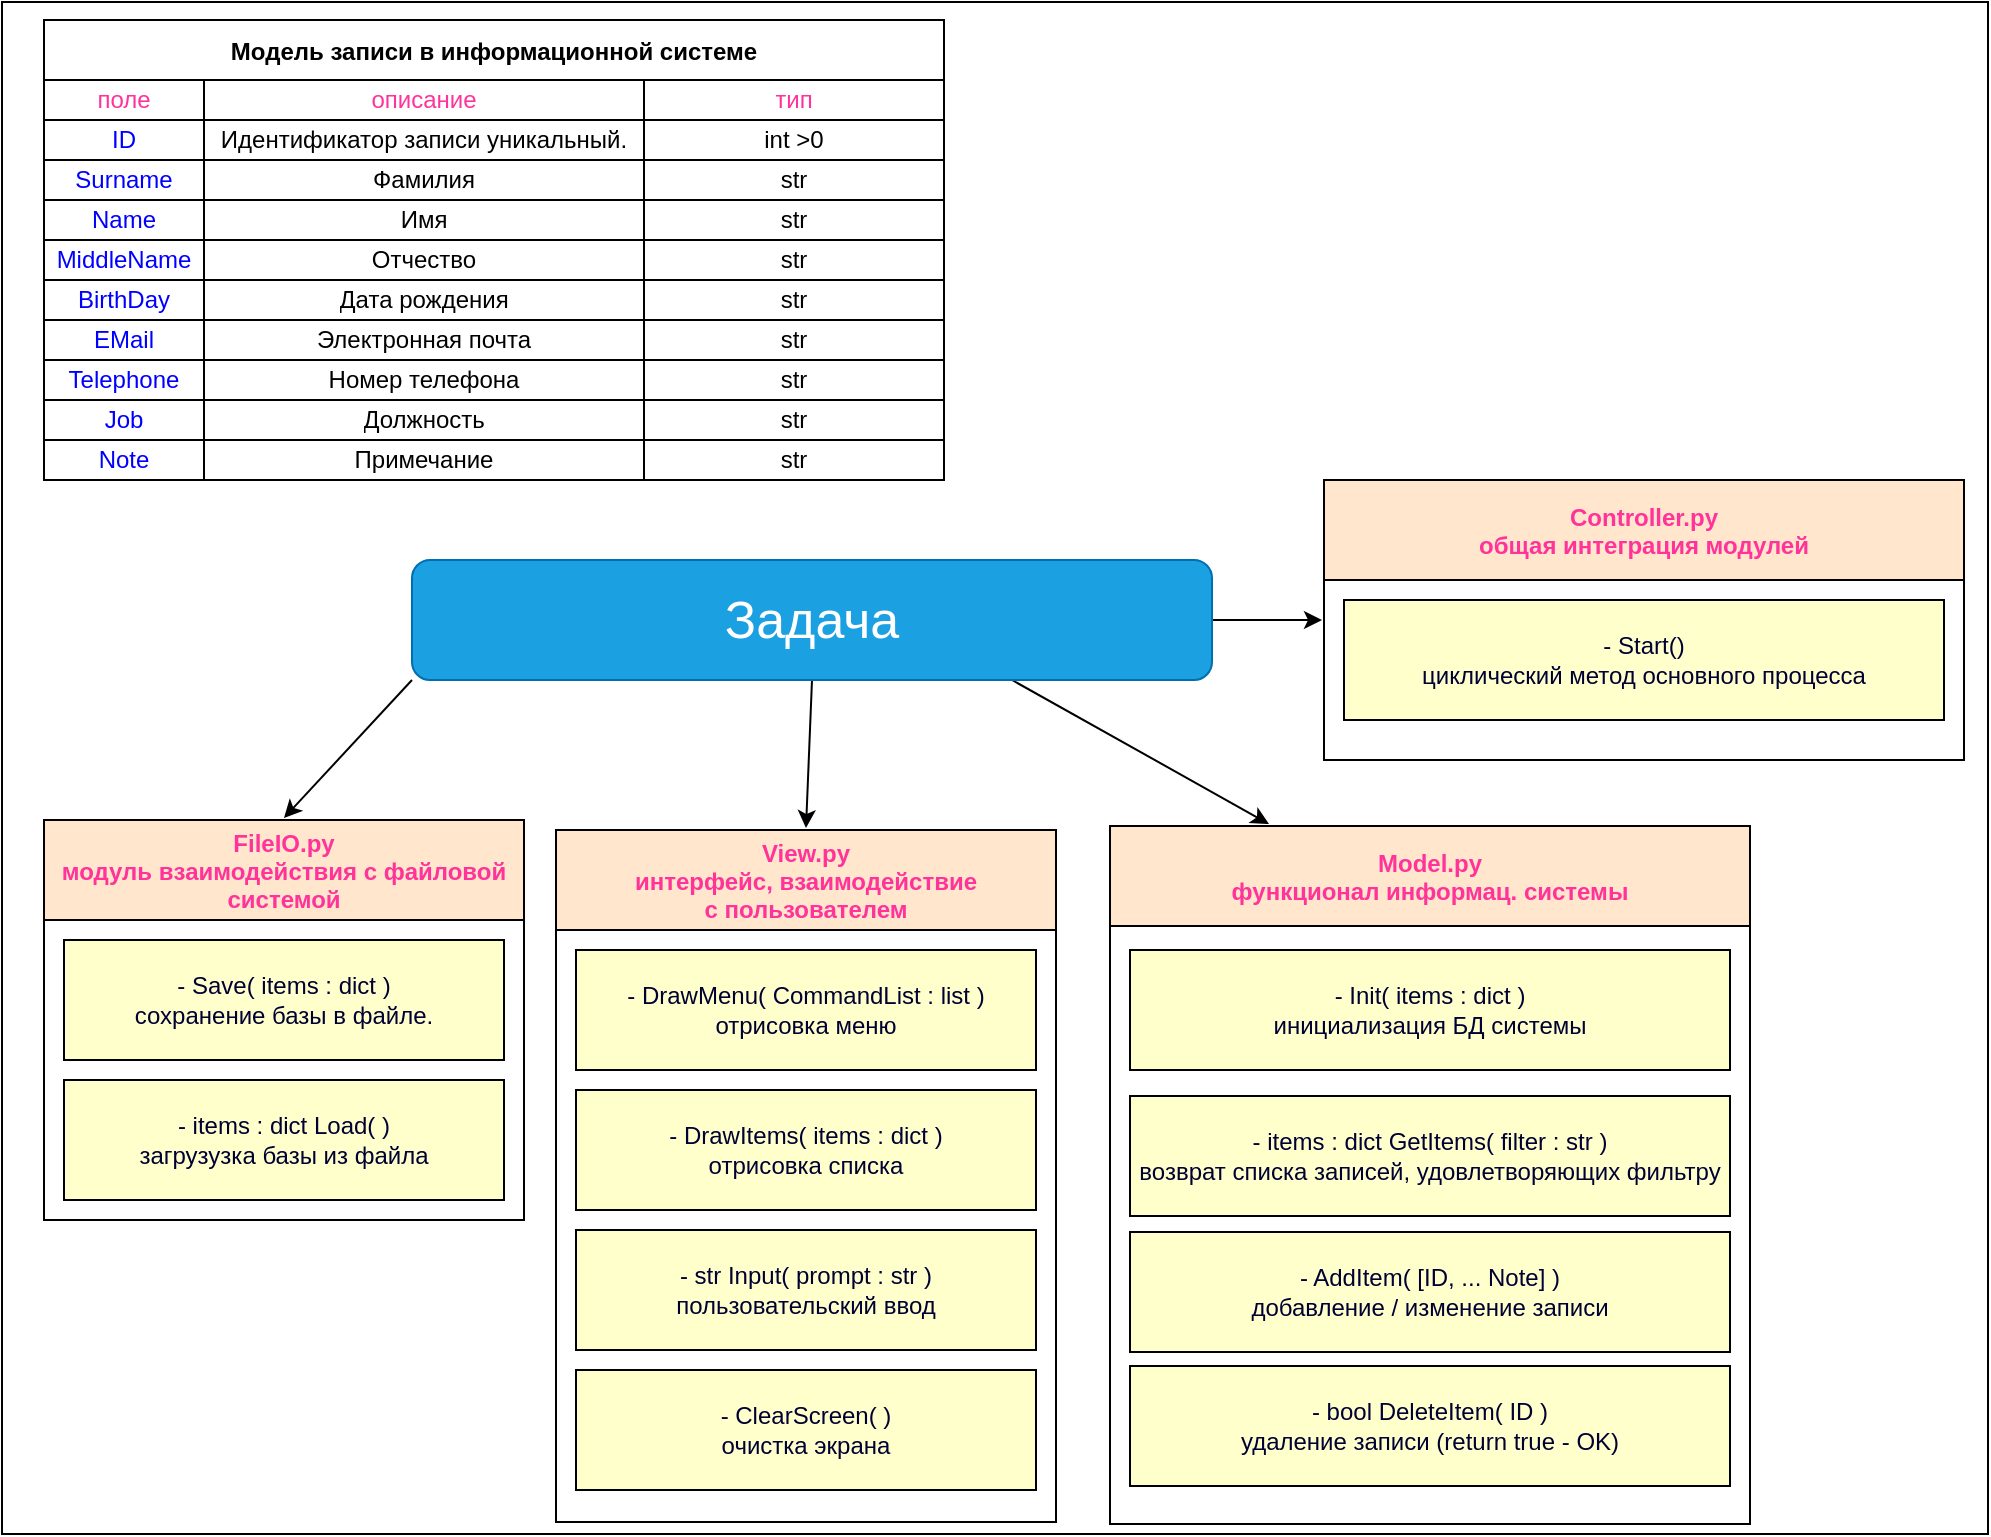 <mxfile>
    <diagram id="d1onOI0jFkcU-A59MVnD" name="Page-1">
        <mxGraphModel dx="375" dy="560" grid="0" gridSize="10" guides="1" tooltips="1" connect="1" arrows="1" fold="1" page="0" pageScale="1" pageWidth="827" pageHeight="1169" background="#FFFFFF" math="0" shadow="0">
            <root>
                <mxCell id="0"/>
                <mxCell id="1" parent="0"/>
                <mxCell id="90" value="" style="rounded=0;shadow=0;glass=0;labelBackgroundColor=none;labelBorderColor=none;sketch=0;fontColor=none;strokeColor=#000000;fillColor=none;noLabel=1;" parent="1" vertex="1">
                    <mxGeometry x="9" y="41" width="993" height="766" as="geometry"/>
                </mxCell>
                <mxCell id="14" value="Модель записи в информационной системе" style="shape=table;startSize=30;container=1;collapsible=0;childLayout=tableLayout;fontStyle=1;align=center;pointerEvents=1;" parent="1" vertex="1">
                    <mxGeometry x="30" y="50" width="450" height="230" as="geometry"/>
                </mxCell>
                <mxCell id="15" value="" style="shape=partialRectangle;html=1;whiteSpace=wrap;collapsible=0;dropTarget=0;pointerEvents=0;fillColor=none;top=0;left=0;bottom=0;right=0;points=[[0,0.5],[1,0.5]];portConstraint=eastwest;fontColor=#33FF33;" parent="14" vertex="1">
                    <mxGeometry y="30" width="450" height="20" as="geometry"/>
                </mxCell>
                <mxCell id="16" value="поле" style="shape=partialRectangle;html=1;whiteSpace=wrap;connectable=0;fillColor=none;top=0;left=0;bottom=0;right=0;overflow=hidden;pointerEvents=1;fontColor=#FF3399;" parent="15" vertex="1">
                    <mxGeometry width="80" height="20" as="geometry">
                        <mxRectangle width="80" height="20" as="alternateBounds"/>
                    </mxGeometry>
                </mxCell>
                <mxCell id="17" value="описание" style="shape=partialRectangle;html=1;whiteSpace=wrap;connectable=0;fillColor=none;top=0;left=0;bottom=0;right=0;overflow=hidden;pointerEvents=1;fontColor=#FF3399;" parent="15" vertex="1">
                    <mxGeometry x="80" width="220" height="20" as="geometry">
                        <mxRectangle width="220" height="20" as="alternateBounds"/>
                    </mxGeometry>
                </mxCell>
                <mxCell id="18" value="тип" style="shape=partialRectangle;html=1;whiteSpace=wrap;connectable=0;fillColor=none;top=0;left=0;bottom=0;right=0;overflow=hidden;pointerEvents=1;fontColor=#FF3399;" parent="15" vertex="1">
                    <mxGeometry x="300" width="150" height="20" as="geometry">
                        <mxRectangle width="150" height="20" as="alternateBounds"/>
                    </mxGeometry>
                </mxCell>
                <mxCell id="19" value="" style="shape=partialRectangle;html=1;whiteSpace=wrap;collapsible=0;dropTarget=0;pointerEvents=0;fillColor=none;top=0;left=0;bottom=0;right=0;points=[[0,0.5],[1,0.5]];portConstraint=eastwest;fontColor=#33FF33;" parent="14" vertex="1">
                    <mxGeometry y="50" width="450" height="20" as="geometry"/>
                </mxCell>
                <mxCell id="20" value="ID" style="shape=partialRectangle;html=1;whiteSpace=wrap;connectable=0;fillColor=none;top=0;left=0;bottom=0;right=0;overflow=hidden;pointerEvents=1;fontColor=#0000FF;" parent="19" vertex="1">
                    <mxGeometry width="80" height="20" as="geometry">
                        <mxRectangle width="80" height="20" as="alternateBounds"/>
                    </mxGeometry>
                </mxCell>
                <mxCell id="21" value="&lt;span style=&quot;text-align: left;&quot;&gt;Идентификатор записи уникальный.&lt;/span&gt;" style="shape=partialRectangle;html=1;whiteSpace=wrap;connectable=0;fillColor=none;top=0;left=0;bottom=0;right=0;overflow=hidden;pointerEvents=1;fontColor=#000000;" parent="19" vertex="1">
                    <mxGeometry x="80" width="220" height="20" as="geometry">
                        <mxRectangle width="220" height="20" as="alternateBounds"/>
                    </mxGeometry>
                </mxCell>
                <mxCell id="22" value="&lt;span style=&quot;text-align: left&quot;&gt;int &amp;gt;0&lt;/span&gt;" style="shape=partialRectangle;html=1;whiteSpace=wrap;connectable=0;fillColor=none;top=0;left=0;bottom=0;right=0;overflow=hidden;pointerEvents=1;fontColor=#000000;" parent="19" vertex="1">
                    <mxGeometry x="300" width="150" height="20" as="geometry">
                        <mxRectangle width="150" height="20" as="alternateBounds"/>
                    </mxGeometry>
                </mxCell>
                <mxCell id="23" value="" style="shape=partialRectangle;html=1;whiteSpace=wrap;collapsible=0;dropTarget=0;pointerEvents=0;fillColor=none;top=0;left=0;bottom=0;right=0;points=[[0,0.5],[1,0.5]];portConstraint=eastwest;fontColor=#33FF33;" parent="14" vertex="1">
                    <mxGeometry y="70" width="450" height="20" as="geometry"/>
                </mxCell>
                <mxCell id="24" value="&lt;span style=&quot;text-align: left&quot;&gt;Surname&lt;/span&gt;" style="shape=partialRectangle;html=1;whiteSpace=wrap;connectable=0;top=0;left=0;bottom=0;right=0;overflow=hidden;pointerEvents=1;fontColor=#0000FF;fillColor=none;" parent="23" vertex="1">
                    <mxGeometry width="80" height="20" as="geometry">
                        <mxRectangle width="80" height="20" as="alternateBounds"/>
                    </mxGeometry>
                </mxCell>
                <mxCell id="25" value="&lt;font&gt;Фамилия&lt;/font&gt;" style="shape=partialRectangle;html=1;whiteSpace=wrap;connectable=0;fillColor=none;top=0;left=0;bottom=0;right=0;overflow=hidden;pointerEvents=1;fontColor=#000000;strokeColor=#F0F0F0;" parent="23" vertex="1">
                    <mxGeometry x="80" width="220" height="20" as="geometry">
                        <mxRectangle width="220" height="20" as="alternateBounds"/>
                    </mxGeometry>
                </mxCell>
                <mxCell id="26" value="str" style="shape=partialRectangle;html=1;whiteSpace=wrap;connectable=0;fillColor=none;top=0;left=0;bottom=0;right=0;overflow=hidden;pointerEvents=1;fontColor=#000000;strokeColor=#FFFFFF;" parent="23" vertex="1">
                    <mxGeometry x="300" width="150" height="20" as="geometry">
                        <mxRectangle width="150" height="20" as="alternateBounds"/>
                    </mxGeometry>
                </mxCell>
                <mxCell id="28" value="" style="shape=partialRectangle;html=1;whiteSpace=wrap;collapsible=0;dropTarget=0;pointerEvents=0;fillColor=none;top=0;left=0;bottom=0;right=0;points=[[0,0.5],[1,0.5]];portConstraint=eastwest;fontColor=#33FF33;" parent="14" vertex="1">
                    <mxGeometry y="90" width="450" height="20" as="geometry"/>
                </mxCell>
                <mxCell id="29" value="Name" style="shape=partialRectangle;html=1;whiteSpace=wrap;connectable=0;fillColor=none;top=0;left=0;bottom=0;right=0;overflow=hidden;pointerEvents=1;fontColor=#0000FF;" parent="28" vertex="1">
                    <mxGeometry width="80" height="20" as="geometry">
                        <mxRectangle width="80" height="20" as="alternateBounds"/>
                    </mxGeometry>
                </mxCell>
                <mxCell id="30" value="Имя" style="shape=partialRectangle;html=1;whiteSpace=wrap;connectable=0;fillColor=none;top=0;left=0;bottom=0;right=0;overflow=hidden;pointerEvents=1;fontColor=#000000;strokeColor=#FFFFFF;" parent="28" vertex="1">
                    <mxGeometry x="80" width="220" height="20" as="geometry">
                        <mxRectangle width="220" height="20" as="alternateBounds"/>
                    </mxGeometry>
                </mxCell>
                <mxCell id="31" value="str" style="shape=partialRectangle;html=1;whiteSpace=wrap;connectable=0;fillColor=none;top=0;left=0;bottom=0;right=0;overflow=hidden;pointerEvents=1;fontColor=#000000;strokeColor=#FFFFFF;" parent="28" vertex="1">
                    <mxGeometry x="300" width="150" height="20" as="geometry">
                        <mxRectangle width="150" height="20" as="alternateBounds"/>
                    </mxGeometry>
                </mxCell>
                <mxCell id="32" value="" style="shape=partialRectangle;html=1;whiteSpace=wrap;collapsible=0;dropTarget=0;pointerEvents=0;fillColor=none;top=0;left=0;bottom=0;right=0;points=[[0,0.5],[1,0.5]];portConstraint=eastwest;fontColor=#33FF33;" parent="14" vertex="1">
                    <mxGeometry y="110" width="450" height="20" as="geometry"/>
                </mxCell>
                <mxCell id="33" value="MiddleName" style="shape=partialRectangle;html=1;whiteSpace=wrap;connectable=0;fillColor=none;top=0;left=0;bottom=0;right=0;overflow=hidden;pointerEvents=1;fontColor=#0000FF;" parent="32" vertex="1">
                    <mxGeometry width="80" height="20" as="geometry">
                        <mxRectangle width="80" height="20" as="alternateBounds"/>
                    </mxGeometry>
                </mxCell>
                <mxCell id="34" value="Отчество" style="shape=partialRectangle;html=1;whiteSpace=wrap;connectable=0;fillColor=none;top=0;left=0;bottom=0;right=0;overflow=hidden;pointerEvents=1;fontColor=#000000;strokeColor=#FFFFFF;" parent="32" vertex="1">
                    <mxGeometry x="80" width="220" height="20" as="geometry">
                        <mxRectangle width="220" height="20" as="alternateBounds"/>
                    </mxGeometry>
                </mxCell>
                <mxCell id="35" value="&lt;font&gt;str&lt;/font&gt;" style="shape=partialRectangle;html=1;whiteSpace=wrap;connectable=0;fillColor=none;top=0;left=0;bottom=0;right=0;overflow=hidden;pointerEvents=1;fontColor=#000000;strokeColor=#FFFFFF;" parent="32" vertex="1">
                    <mxGeometry x="300" width="150" height="20" as="geometry">
                        <mxRectangle width="150" height="20" as="alternateBounds"/>
                    </mxGeometry>
                </mxCell>
                <mxCell id="36" value="" style="shape=partialRectangle;html=1;whiteSpace=wrap;collapsible=0;dropTarget=0;pointerEvents=0;fillColor=none;top=0;left=0;bottom=0;right=0;points=[[0,0.5],[1,0.5]];portConstraint=eastwest;fontColor=#33FF33;" parent="14" vertex="1">
                    <mxGeometry y="130" width="450" height="20" as="geometry"/>
                </mxCell>
                <mxCell id="37" value="BirthDay" style="shape=partialRectangle;html=1;whiteSpace=wrap;connectable=0;fillColor=none;top=0;left=0;bottom=0;right=0;overflow=hidden;pointerEvents=1;fontColor=#0000FF;" parent="36" vertex="1">
                    <mxGeometry width="80" height="20" as="geometry">
                        <mxRectangle width="80" height="20" as="alternateBounds"/>
                    </mxGeometry>
                </mxCell>
                <mxCell id="38" value="Дата рождения" style="shape=partialRectangle;html=1;whiteSpace=wrap;connectable=0;fillColor=none;top=0;left=0;bottom=0;right=0;overflow=hidden;pointerEvents=1;fontColor=#000000;strokeColor=#F0F0F0;" parent="36" vertex="1">
                    <mxGeometry x="80" width="220" height="20" as="geometry">
                        <mxRectangle width="220" height="20" as="alternateBounds"/>
                    </mxGeometry>
                </mxCell>
                <mxCell id="39" value="str" style="shape=partialRectangle;html=1;whiteSpace=wrap;connectable=0;fillColor=none;top=0;left=0;bottom=0;right=0;overflow=hidden;pointerEvents=1;fontColor=#000000;strokeColor=#F0F0F0;" parent="36" vertex="1">
                    <mxGeometry x="300" width="150" height="20" as="geometry">
                        <mxRectangle width="150" height="20" as="alternateBounds"/>
                    </mxGeometry>
                </mxCell>
                <mxCell id="40" value="" style="shape=partialRectangle;html=1;whiteSpace=wrap;collapsible=0;dropTarget=0;pointerEvents=0;fillColor=none;top=0;left=0;bottom=0;right=0;points=[[0,0.5],[1,0.5]];portConstraint=eastwest;fontColor=#33FF33;" parent="14" vertex="1">
                    <mxGeometry y="150" width="450" height="20" as="geometry"/>
                </mxCell>
                <mxCell id="41" value="EMail" style="shape=partialRectangle;html=1;whiteSpace=wrap;connectable=0;fillColor=none;top=0;left=0;bottom=0;right=0;overflow=hidden;pointerEvents=1;fontColor=#0000FF;" parent="40" vertex="1">
                    <mxGeometry width="80" height="20" as="geometry">
                        <mxRectangle width="80" height="20" as="alternateBounds"/>
                    </mxGeometry>
                </mxCell>
                <mxCell id="42" value="Электронная почта" style="shape=partialRectangle;html=1;whiteSpace=wrap;connectable=0;fillColor=none;top=0;left=0;bottom=0;right=0;overflow=hidden;pointerEvents=1;fontColor=#000000;strokeColor=#F0F0F0;" parent="40" vertex="1">
                    <mxGeometry x="80" width="220" height="20" as="geometry">
                        <mxRectangle width="220" height="20" as="alternateBounds"/>
                    </mxGeometry>
                </mxCell>
                <mxCell id="43" value="str" style="shape=partialRectangle;html=1;whiteSpace=wrap;connectable=0;fillColor=none;top=0;left=0;bottom=0;right=0;overflow=hidden;pointerEvents=1;fontColor=#000000;strokeColor=#F0F0F0;" parent="40" vertex="1">
                    <mxGeometry x="300" width="150" height="20" as="geometry">
                        <mxRectangle width="150" height="20" as="alternateBounds"/>
                    </mxGeometry>
                </mxCell>
                <mxCell id="44" value="" style="shape=partialRectangle;html=1;whiteSpace=wrap;collapsible=0;dropTarget=0;pointerEvents=0;fillColor=none;top=0;left=0;bottom=0;right=0;points=[[0,0.5],[1,0.5]];portConstraint=eastwest;fontColor=#33FF33;" parent="14" vertex="1">
                    <mxGeometry y="170" width="450" height="20" as="geometry"/>
                </mxCell>
                <mxCell id="45" value="Telephone" style="shape=partialRectangle;html=1;whiteSpace=wrap;connectable=0;fillColor=none;top=0;left=0;bottom=0;right=0;overflow=hidden;pointerEvents=1;fontColor=#0000FF;" parent="44" vertex="1">
                    <mxGeometry width="80" height="20" as="geometry">
                        <mxRectangle width="80" height="20" as="alternateBounds"/>
                    </mxGeometry>
                </mxCell>
                <mxCell id="46" value="Номер телефона" style="shape=partialRectangle;html=1;whiteSpace=wrap;connectable=0;fillColor=none;top=0;left=0;bottom=0;right=0;overflow=hidden;pointerEvents=1;fontColor=#000000;strokeColor=#F0F0F0;" parent="44" vertex="1">
                    <mxGeometry x="80" width="220" height="20" as="geometry">
                        <mxRectangle width="220" height="20" as="alternateBounds"/>
                    </mxGeometry>
                </mxCell>
                <mxCell id="47" value="str" style="shape=partialRectangle;html=1;whiteSpace=wrap;connectable=0;fillColor=none;top=0;left=0;bottom=0;right=0;overflow=hidden;pointerEvents=1;fontColor=#000000;strokeColor=#F0F0F0;" parent="44" vertex="1">
                    <mxGeometry x="300" width="150" height="20" as="geometry">
                        <mxRectangle width="150" height="20" as="alternateBounds"/>
                    </mxGeometry>
                </mxCell>
                <mxCell id="48" value="" style="shape=partialRectangle;html=1;whiteSpace=wrap;collapsible=0;dropTarget=0;pointerEvents=0;fillColor=none;top=0;left=0;bottom=0;right=0;points=[[0,0.5],[1,0.5]];portConstraint=eastwest;fontColor=#33FF33;" parent="14" vertex="1">
                    <mxGeometry y="190" width="450" height="20" as="geometry"/>
                </mxCell>
                <mxCell id="49" value="Job" style="shape=partialRectangle;html=1;whiteSpace=wrap;connectable=0;fillColor=none;top=0;left=0;bottom=0;right=0;overflow=hidden;pointerEvents=1;fontColor=#0000FF;" parent="48" vertex="1">
                    <mxGeometry width="80" height="20" as="geometry">
                        <mxRectangle width="80" height="20" as="alternateBounds"/>
                    </mxGeometry>
                </mxCell>
                <mxCell id="50" value="Должность" style="shape=partialRectangle;html=1;whiteSpace=wrap;connectable=0;fillColor=none;top=0;left=0;bottom=0;right=0;overflow=hidden;pointerEvents=1;fontColor=#000000;strokeColor=#F0F0F0;" parent="48" vertex="1">
                    <mxGeometry x="80" width="220" height="20" as="geometry">
                        <mxRectangle width="220" height="20" as="alternateBounds"/>
                    </mxGeometry>
                </mxCell>
                <mxCell id="51" value="str" style="shape=partialRectangle;html=1;whiteSpace=wrap;connectable=0;fillColor=none;top=0;left=0;bottom=0;right=0;overflow=hidden;pointerEvents=1;fontColor=#000000;strokeColor=#F0F0F0;" parent="48" vertex="1">
                    <mxGeometry x="300" width="150" height="20" as="geometry">
                        <mxRectangle width="150" height="20" as="alternateBounds"/>
                    </mxGeometry>
                </mxCell>
                <mxCell id="52" value="" style="shape=partialRectangle;html=1;whiteSpace=wrap;collapsible=0;dropTarget=0;pointerEvents=0;fillColor=none;top=0;left=0;bottom=0;right=0;points=[[0,0.5],[1,0.5]];portConstraint=eastwest;fontColor=#33FF33;" parent="14" vertex="1">
                    <mxGeometry y="210" width="450" height="20" as="geometry"/>
                </mxCell>
                <mxCell id="53" value="Note" style="shape=partialRectangle;html=1;whiteSpace=wrap;connectable=0;fillColor=none;top=0;left=0;bottom=0;right=0;overflow=hidden;pointerEvents=1;fontColor=#0000FF;" parent="52" vertex="1">
                    <mxGeometry width="80" height="20" as="geometry">
                        <mxRectangle width="80" height="20" as="alternateBounds"/>
                    </mxGeometry>
                </mxCell>
                <mxCell id="54" value="Примечание" style="shape=partialRectangle;html=1;whiteSpace=wrap;connectable=0;fillColor=none;top=0;left=0;bottom=0;right=0;overflow=hidden;pointerEvents=1;fontColor=#000000;strokeColor=#F0F0F0;" parent="52" vertex="1">
                    <mxGeometry x="80" width="220" height="20" as="geometry">
                        <mxRectangle width="220" height="20" as="alternateBounds"/>
                    </mxGeometry>
                </mxCell>
                <mxCell id="55" value="str" style="shape=partialRectangle;html=1;whiteSpace=wrap;connectable=0;fillColor=none;top=0;left=0;bottom=0;right=0;overflow=hidden;pointerEvents=1;fontColor=#000000;strokeColor=#F0F0F0;" parent="52" vertex="1">
                    <mxGeometry x="300" width="150" height="20" as="geometry">
                        <mxRectangle width="150" height="20" as="alternateBounds"/>
                    </mxGeometry>
                </mxCell>
                <mxCell id="60" value="FileIO.py&#10;модуль взаимодействия с файловой&#10;системой" style="swimlane;fontColor=#FF3399;strokeColor=#000000;startSize=50;perimeterSpacing=1;labelBackgroundColor=none;fillColor=#FFE6CC;" parent="1" vertex="1">
                    <mxGeometry x="30" y="450" width="240" height="200" as="geometry">
                        <mxRectangle x="40" y="450" width="230" height="50" as="alternateBounds"/>
                    </mxGeometry>
                </mxCell>
                <mxCell id="68" value="&lt;font&gt;- Save( items : dict )&lt;br&gt;сохранение базы в файле.&lt;/font&gt;" style="whiteSpace=wrap;html=1;fontColor=#000033;strokeColor=#000000;fillColor=#FFFFCC;" parent="60" vertex="1">
                    <mxGeometry x="10" y="60" width="220" height="60" as="geometry"/>
                </mxCell>
                <mxCell id="69" value="&lt;font&gt;- items : dict Load( )&lt;br&gt;загрузузка базы из файла&lt;/font&gt;" style="whiteSpace=wrap;html=1;fontColor=#000033;strokeColor=#000000;fillColor=#FFFFCC;" parent="60" vertex="1">
                    <mxGeometry x="10" y="130" width="220" height="60" as="geometry"/>
                </mxCell>
                <mxCell id="62" style="edgeStyle=none;html=1;exitX=0;exitY=1;exitDx=0;exitDy=0;entryX=0.5;entryY=0;entryDx=0;entryDy=0;fontColor=#FFFFFF;strokeColor=#000000;" parent="1" source="61" target="60" edge="1">
                    <mxGeometry relative="1" as="geometry"/>
                </mxCell>
                <mxCell id="82" style="edgeStyle=none;html=1;exitX=0.75;exitY=1;exitDx=0;exitDy=0;entryX=0.25;entryY=0;entryDx=0;entryDy=0;fontColor=#00FF00;strokeColor=#000000;" parent="1" source="61" target="73" edge="1">
                    <mxGeometry relative="1" as="geometry"/>
                </mxCell>
                <mxCell id="83" style="edgeStyle=none;html=1;exitX=0.5;exitY=1;exitDx=0;exitDy=0;entryX=0.5;entryY=0;entryDx=0;entryDy=0;fontColor=#00FF00;strokeColor=#000000;" parent="1" source="61" target="65" edge="1">
                    <mxGeometry relative="1" as="geometry"/>
                </mxCell>
                <mxCell id="88" style="edgeStyle=none;html=1;exitX=1;exitY=0.5;exitDx=0;exitDy=0;entryX=0;entryY=0.5;entryDx=0;entryDy=0;fontColor=#00FF00;strokeColor=#000000;" parent="1" source="61" target="84" edge="1">
                    <mxGeometry relative="1" as="geometry"/>
                </mxCell>
                <mxCell id="61" value="&lt;font color=&quot;#ffffff&quot; style=&quot;font-size: 26px&quot;&gt;Задача&lt;/font&gt;" style="rounded=1;whiteSpace=wrap;html=1;fontColor=#ffffff;strokeColor=#006EAF;fillColor=#1ba1e2;" parent="1" vertex="1">
                    <mxGeometry x="214" y="320" width="400" height="60" as="geometry"/>
                </mxCell>
                <mxCell id="65" value="View.py&#10;интерфейс, взаимодействие&#10;с пользователем" style="swimlane;fontColor=#FF3399;strokeColor=#000000;startSize=50;labelBackgroundColor=none;labelBorderColor=none;swimlaneFillColor=none;perimeterSpacing=1;swimlaneLine=1;glass=0;rounded=0;shadow=0;sketch=0;fillColor=#FFE6CC;" parent="1" vertex="1">
                    <mxGeometry x="286" y="455" width="250" height="346" as="geometry"/>
                </mxCell>
                <mxCell id="70" value="&lt;font&gt;- DrawMenu(&amp;nbsp;CommandList : list&lt;/font&gt;&lt;span&gt;&amp;nbsp;&lt;/span&gt;&lt;font&gt;)&lt;br&gt;отрисовка меню&lt;br&gt;&lt;/font&gt;" style="whiteSpace=wrap;html=1;fontColor=#000033;strokeColor=#000000;fillColor=#FFFFCC;" parent="65" vertex="1">
                    <mxGeometry x="10" y="60" width="230" height="60" as="geometry"/>
                </mxCell>
                <mxCell id="77" value="&lt;font&gt;- DrawItems( items : dict&lt;/font&gt;&lt;span&gt;&amp;nbsp;&lt;/span&gt;&lt;font&gt;)&lt;br&gt;отрисовка списка&lt;br&gt;&lt;/font&gt;" style="whiteSpace=wrap;html=1;fontColor=#000033;strokeColor=#000000;fillColor=#FFFFCC;" parent="65" vertex="1">
                    <mxGeometry x="10" y="130" width="230" height="60" as="geometry"/>
                </mxCell>
                <mxCell id="78" value="&lt;font&gt;- str Input( prompt : str&lt;/font&gt;&lt;span&gt;&amp;nbsp;&lt;/span&gt;&lt;font&gt;)&lt;br&gt;пользовательский ввод&lt;br&gt;&lt;/font&gt;" style="whiteSpace=wrap;html=1;fontColor=#000033;strokeColor=#000000;fillColor=#FFFFCC;" parent="65" vertex="1">
                    <mxGeometry x="10" y="200" width="230" height="60" as="geometry"/>
                </mxCell>
                <mxCell id="94" value="&lt;font&gt;- ClearScreen( &lt;/font&gt;&lt;font&gt;)&lt;br&gt;очистка экрана&lt;br&gt;&lt;/font&gt;" style="whiteSpace=wrap;html=1;fontColor=#000033;strokeColor=#000000;fillColor=#FFFFCC;" parent="65" vertex="1">
                    <mxGeometry x="10" y="270" width="230" height="60" as="geometry"/>
                </mxCell>
                <mxCell id="73" value="Model.py&#10;функционал информац. системы" style="swimlane;fontColor=#FF3399;strokeColor=#000000;startSize=50;perimeterSpacing=1;fillColor=#FFE6CC;" parent="1" vertex="1">
                    <mxGeometry x="563" y="453" width="320" height="349" as="geometry"/>
                </mxCell>
                <mxCell id="74" value="&lt;font&gt;- items : dict&lt;/font&gt;&lt;font&gt;&amp;nbsp;GetItems( filter : str&lt;/font&gt;&lt;span&gt;&amp;nbsp;&lt;/span&gt;&lt;font&gt;)&lt;br&gt;возврат списка записей, удовлетворяющих фильтру&lt;br&gt;&lt;/font&gt;" style="whiteSpace=wrap;html=1;fontColor=#000033;strokeColor=#000000;fillColor=#FFFFCC;" parent="73" vertex="1">
                    <mxGeometry x="10" y="135" width="300" height="60" as="geometry"/>
                </mxCell>
                <mxCell id="79" value="&lt;font&gt;- Add&lt;/font&gt;&lt;font&gt;Item(&amp;nbsp;&lt;/font&gt;&lt;span style=&quot;&quot;&gt;[ID, ... Note]&lt;/span&gt;&lt;span style=&quot;&quot;&gt;&amp;nbsp;&lt;/span&gt;&lt;font&gt;)&lt;br&gt;добавление / изменение записи&lt;br&gt;&lt;/font&gt;" style="whiteSpace=wrap;html=1;fontColor=#000033;strokeColor=#000000;fillColor=#FFFFCC;" parent="73" vertex="1">
                    <mxGeometry x="10" y="203" width="300" height="60" as="geometry"/>
                </mxCell>
                <mxCell id="80" value="&lt;font&gt;- bool Delete&lt;/font&gt;&lt;font&gt;Item(&amp;nbsp;&lt;/font&gt;&lt;span style=&quot;&quot;&gt;ID&lt;/span&gt;&lt;span style=&quot;&quot;&gt;&amp;nbsp;&lt;/span&gt;&lt;font&gt;)&lt;br&gt;удаление записи (return true - OK)&lt;br&gt;&lt;/font&gt;" style="whiteSpace=wrap;html=1;fontColor=#000033;strokeColor=#000000;fillColor=#FFFFCC;" parent="73" vertex="1">
                    <mxGeometry x="10" y="270" width="300" height="60" as="geometry"/>
                </mxCell>
                <mxCell id="95" value="&lt;font&gt;- Init&lt;/font&gt;&lt;font&gt;( items : dict&lt;/font&gt;&lt;span&gt;&amp;nbsp;&lt;/span&gt;&lt;font&gt;)&lt;br&gt;инициализация БД системы&lt;br&gt;&lt;/font&gt;" style="whiteSpace=wrap;html=1;fontColor=#000033;strokeColor=#000000;fillColor=#FFFFCC;" vertex="1" parent="73">
                    <mxGeometry x="10" y="62" width="300" height="60" as="geometry"/>
                </mxCell>
                <mxCell id="84" value="Controller.py&#10;общая интеграция модулей" style="swimlane;fontColor=#FF3399;strokeColor=#000000;startSize=50;perimeterSpacing=1;labelBackgroundColor=none;fillColor=#FFE6CC;" parent="1" vertex="1">
                    <mxGeometry x="670" y="280" width="320" height="140" as="geometry"/>
                </mxCell>
                <mxCell id="85" value="&lt;font&gt;- Start()&lt;br&gt;циклический метод основного процесса&lt;br&gt;&lt;/font&gt;" style="whiteSpace=wrap;html=1;fontColor=#000033;strokeColor=#000000;labelBackgroundColor=none;fillColor=#FFFFCC;" parent="84" vertex="1">
                    <mxGeometry x="10" y="60" width="300" height="60" as="geometry"/>
                </mxCell>
            </root>
        </mxGraphModel>
    </diagram>
</mxfile>